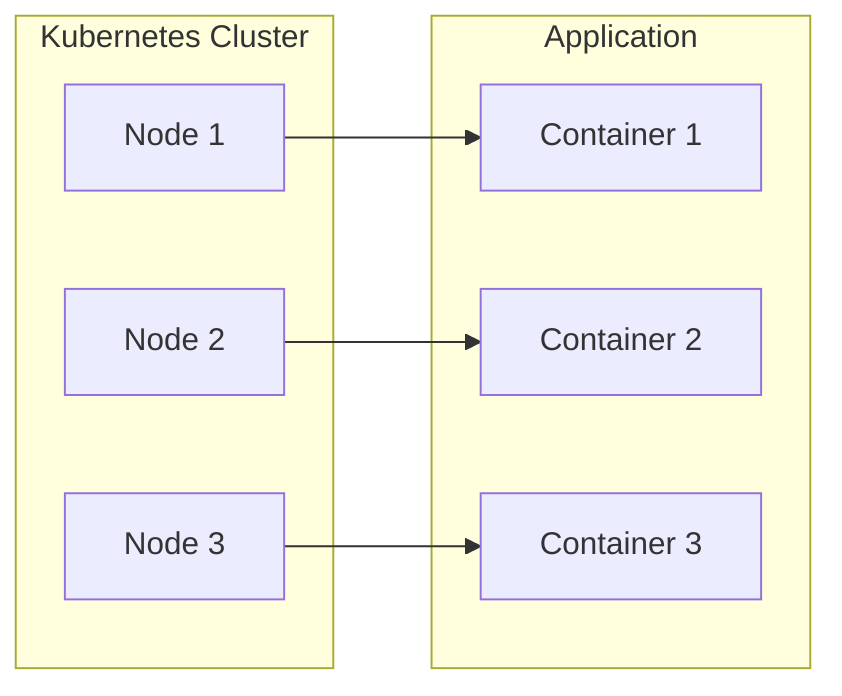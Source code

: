 graph LR
    subgraph Kubernetes Cluster
        Node1["Node 1"]
        Node2["Node 2"]
        Node3["Node 3"]
    end
    subgraph Application
        Container1["Container 1"]
        Container2["Container 2"]
        Container3["Container 3"]
    end
    Node1 --> Container1
    Node2 --> Container2
    Node3 --> Container3